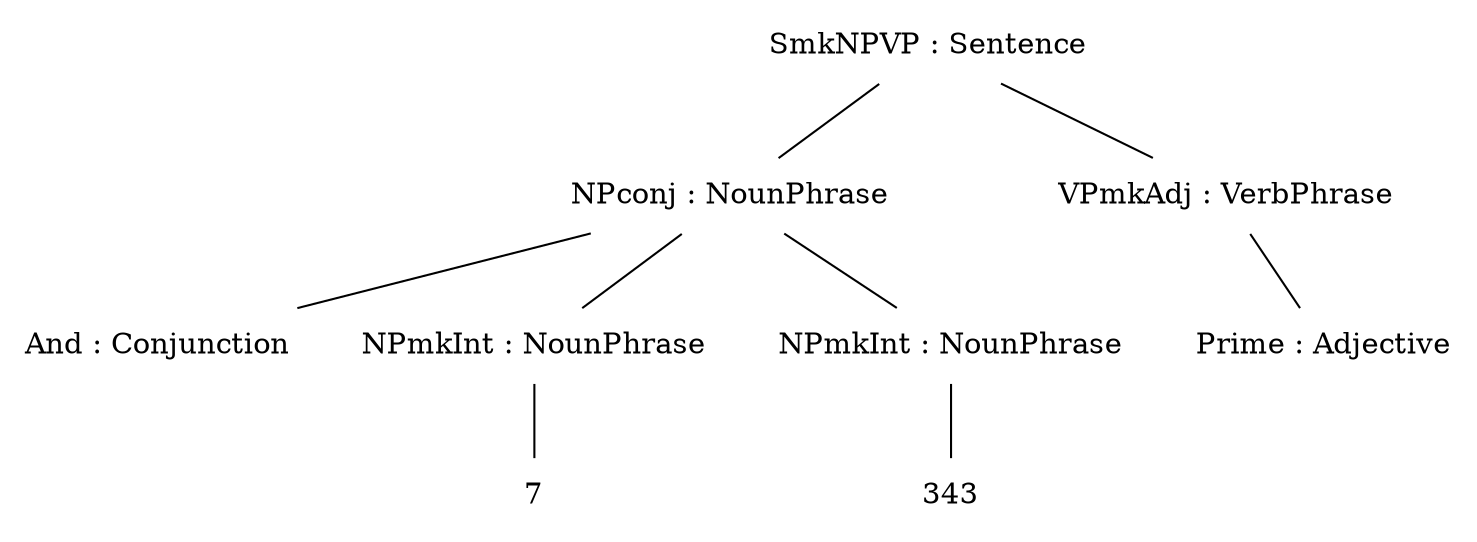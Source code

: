 graph {
n0[label = "SmkNPVP : Sentence", style = "solid", shape = "plaintext"] ;
n0_0[label = "NPconj : NounPhrase", style = "solid", shape = "plaintext"] ;
n0 -- n0_0 [style = "solid"];
n0_0_0[label = "And : Conjunction", style = "solid", shape = "plaintext"] ;
n0_0 -- n0_0_0 [style = "solid"];
n1_0_0[label = "NPmkInt : NounPhrase", style = "solid", shape = "plaintext"] ;
n0_0 -- n1_0_0 [style = "solid"];
n0_1_0_0[label = "7", style = "solid", shape = "plaintext"] ;
n1_0_0 -- n0_1_0_0 [style = "solid"];
n2_0_0[label = "NPmkInt : NounPhrase", style = "solid", shape = "plaintext"] ;
n0_0 -- n2_0_0 [style = "solid"];
n0_2_0_0[label = "343", style = "solid", shape = "plaintext"] ;
n2_0_0 -- n0_2_0_0 [style = "solid"];
n1_0[label = "VPmkAdj : VerbPhrase", style = "solid", shape = "plaintext"] ;
n0 -- n1_0 [style = "solid"];
n0_1_0[label = "Prime : Adjective", style = "solid", shape = "plaintext"] ;
n1_0 -- n0_1_0 [style = "solid"];
}